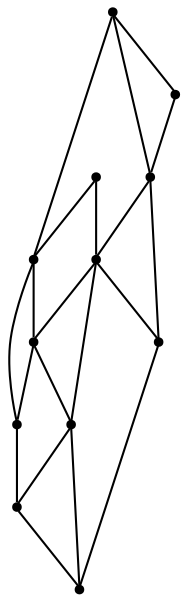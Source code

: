 graph {
  node [shape=point,comment="{\"directed\":false,\"doi\":\"10.1007/978-3-030-04414-5_29\",\"figure\":\"6 (2)\"}"]

  v0 [pos="1442.3120768991303,2137.2965362939885"]
  v1 [pos="1146.2242147750726,2137.2965362939885"]
  v2 [pos="1541.0079779501343,2038.6027986410083"]
  v3 [pos="1442.3120768991298,1890.5603481200255"]
  v4 [pos="1442.3120768991303,2038.6027986410083"]
  v5 [pos="1298.2859959064479,2031.0778693089565"]
  v6 [pos="1294.267684821073,2087.9507166635317"]
  v7 [pos="1244.9212922118045,1989.2539585977283"]
  v8 [pos="1198.490969055535,2058.896380110288"]
  v9 [pos="1146.2242147750726,1890.560348120025"]
  v10 [pos="1096.8756919538114,2038.6027986410083"]
  v11 [pos="948.8313793612764,2038.6027986410086"]

  v11 -- v9 [id="-2",pos="948.8313793612764,2038.6027986410086 1146.2242147750726,1890.560348120025 1146.2242147750726,1890.560348120025 1146.2242147750726,1890.560348120025"]
  v11 -- v10 [id="-3",pos="948.8313793612764,2038.6027986410086 1096.8756919538114,2038.6027986410083 1096.8756919538114,2038.6027986410083 1096.8756919538114,2038.6027986410083"]
  v11 -- v1 [id="-5",pos="948.8313793612764,2038.6027986410086 1146.2242147750726,2137.2965362939885 1146.2242147750726,2137.2965362939885 1146.2242147750726,2137.2965362939885"]
  v3 -- v2 [id="-8",pos="1442.3120768991298,1890.5603481200255 1541.0079779501343,2038.6027986410083 1541.0079779501343,2038.6027986410083 1541.0079779501343,2038.6027986410083"]
  v4 -- v2 [id="-9",pos="1442.3120768991303,2038.6027986410083 1541.0079779501343,2038.6027986410083 1541.0079779501343,2038.6027986410083 1541.0079779501343,2038.6027986410083"]
  v4 -- v0 [id="-10",pos="1442.3120768991303,2038.6027986410083 1442.3120768991303,2137.2965362939885 1442.3120768991303,2137.2965362939885 1442.3120768991303,2137.2965362939885"]
  v0 -- v2 [id="-11",pos="1442.3120768991303,2137.2965362939885 1541.0079779501343,2038.6027986410083 1541.0079779501343,2038.6027986410083 1541.0079779501343,2038.6027986410083"]
  v5 -- v4 [id="-12",pos="1298.2859959064479,2031.0778693089565 1442.3120768991303,2038.6027986410083 1442.3120768991303,2038.6027986410083 1442.3120768991303,2038.6027986410083"]
  v5 -- v6 [id="-13",pos="1298.2859959064479,2031.0778693089565 1294.267684821073,2087.9507166635317 1294.267684821073,2087.9507166635317 1294.267684821073,2087.9507166635317"]
  v6 -- v0 [id="-14",pos="1294.267684821073,2087.9507166635317 1442.3120768991303,2137.2965362939885 1442.3120768991303,2137.2965362939885 1442.3120768991303,2137.2965362939885"]
  v7 -- v5 [id="-15",pos="1244.9212922118045,1989.2539585977283 1298.2859959064479,2031.0778693089565 1298.2859959064479,2031.0778693089565 1298.2859959064479,2031.0778693089565"]
  v10 -- v9 [id="-16",pos="1096.8756919538114,2038.6027986410083 1146.2242147750726,1890.560348120025 1146.2242147750726,1890.560348120025 1146.2242147750726,1890.560348120025"]
  v7 -- v3 [id="-17",pos="1244.9212922118045,1989.2539585977283 1442.3120768991298,1890.5603481200255 1442.3120768991298,1890.5603481200255 1442.3120768991298,1890.5603481200255"]
  v7 -- v4 [id="-18",pos="1244.9212922118045,1989.2539585977283 1442.3120768991303,2038.6027986410083 1442.3120768991303,2038.6027986410083 1442.3120768991303,2038.6027986410083"]
  v8 -- v1 [id="-19",pos="1198.490969055535,2058.896380110288 1146.2242147750726,2137.2965362939885 1146.2242147750726,2137.2965362939885 1146.2242147750726,2137.2965362939885"]
  v8 -- v7 [id="-20",pos="1198.490969055535,2058.896380110288 1244.9212922118045,1989.2539585977283 1244.9212922118045,1989.2539585977283 1244.9212922118045,1989.2539585977283"]
  v1 -- v6 [id="-21",pos="1146.2242147750726,2137.2965362939885 1294.267684821073,2087.9507166635317 1294.267684821073,2087.9507166635317 1294.267684821073,2087.9507166635317"]
  v9 -- v7 [id="-22",pos="1146.2242147750726,1890.560348120025 1244.9212922118045,1989.2539585977283 1244.9212922118045,1989.2539585977283 1244.9212922118045,1989.2539585977283"]
  v9 -- v3 [id="-23",pos="1146.2242147750726,1890.560348120025 1442.3120768991298,1890.5603481200255 1442.3120768991298,1890.5603481200255 1442.3120768991298,1890.5603481200255"]
  v1 -- v5 [id="-24",pos="1146.2242147750726,2137.2965362939885 1298.2859959064479,2031.0778693089565 1298.2859959064479,2031.0778693089565 1298.2859959064479,2031.0778693089565"]
}